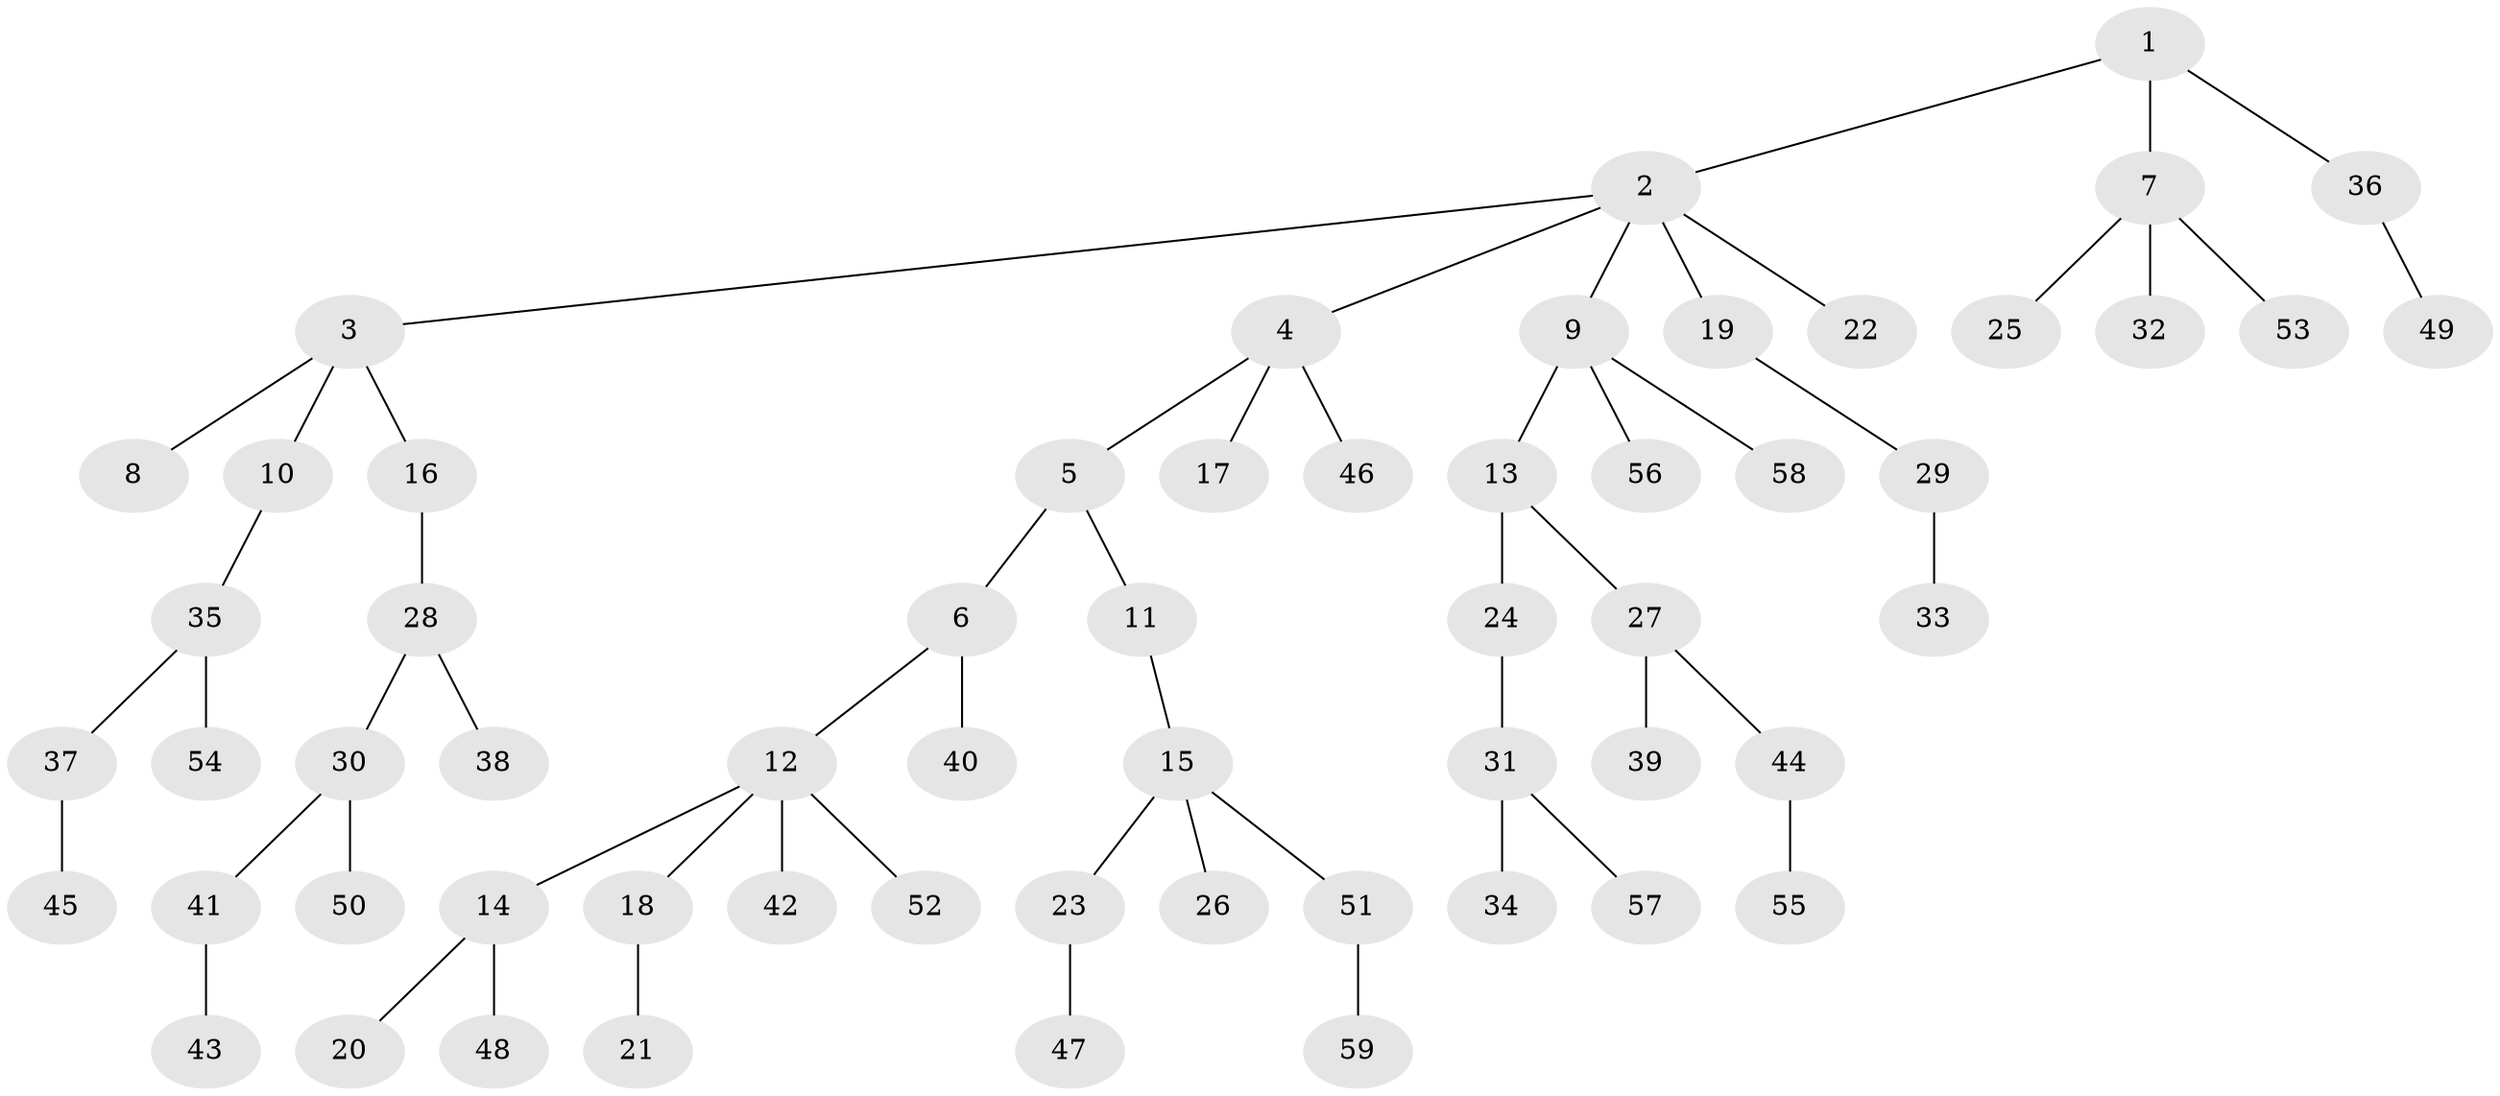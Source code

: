 // coarse degree distribution, {3: 0.1935483870967742, 5: 0.03225806451612903, 2: 0.3225806451612903, 1: 0.41935483870967744, 4: 0.03225806451612903}
// Generated by graph-tools (version 1.1) at 2025/51/03/04/25 22:51:51]
// undirected, 59 vertices, 58 edges
graph export_dot {
  node [color=gray90,style=filled];
  1;
  2;
  3;
  4;
  5;
  6;
  7;
  8;
  9;
  10;
  11;
  12;
  13;
  14;
  15;
  16;
  17;
  18;
  19;
  20;
  21;
  22;
  23;
  24;
  25;
  26;
  27;
  28;
  29;
  30;
  31;
  32;
  33;
  34;
  35;
  36;
  37;
  38;
  39;
  40;
  41;
  42;
  43;
  44;
  45;
  46;
  47;
  48;
  49;
  50;
  51;
  52;
  53;
  54;
  55;
  56;
  57;
  58;
  59;
  1 -- 2;
  1 -- 7;
  1 -- 36;
  2 -- 3;
  2 -- 4;
  2 -- 9;
  2 -- 19;
  2 -- 22;
  3 -- 8;
  3 -- 10;
  3 -- 16;
  4 -- 5;
  4 -- 17;
  4 -- 46;
  5 -- 6;
  5 -- 11;
  6 -- 12;
  6 -- 40;
  7 -- 25;
  7 -- 32;
  7 -- 53;
  9 -- 13;
  9 -- 56;
  9 -- 58;
  10 -- 35;
  11 -- 15;
  12 -- 14;
  12 -- 18;
  12 -- 42;
  12 -- 52;
  13 -- 24;
  13 -- 27;
  14 -- 20;
  14 -- 48;
  15 -- 23;
  15 -- 26;
  15 -- 51;
  16 -- 28;
  18 -- 21;
  19 -- 29;
  23 -- 47;
  24 -- 31;
  27 -- 39;
  27 -- 44;
  28 -- 30;
  28 -- 38;
  29 -- 33;
  30 -- 41;
  30 -- 50;
  31 -- 34;
  31 -- 57;
  35 -- 37;
  35 -- 54;
  36 -- 49;
  37 -- 45;
  41 -- 43;
  44 -- 55;
  51 -- 59;
}
